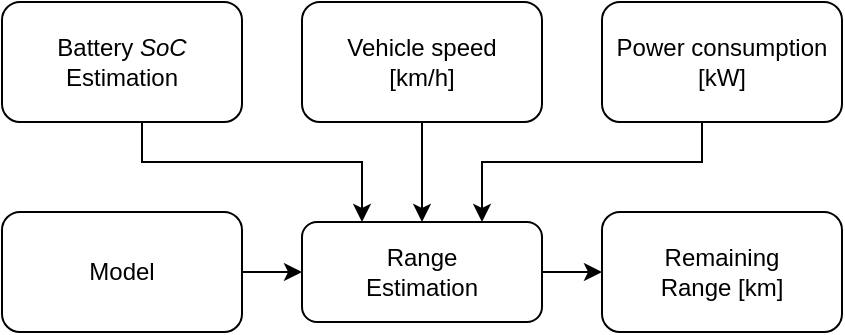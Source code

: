 <mxfile version="16.5.1" type="device"><diagram id="z0GQ9KG_e-gkuGrKsq2B" name="Page-1"><mxGraphModel dx="1610" dy="608" grid="1" gridSize="10" guides="1" tooltips="1" connect="1" arrows="1" fold="1" page="1" pageScale="1" pageWidth="850" pageHeight="1100" math="0" shadow="0"><root><mxCell id="0"/><mxCell id="1" parent="0"/><mxCell id="ZFxUl6cW8GbRTwTyWwCz-14" value="" style="edgeStyle=orthogonalEdgeStyle;rounded=0;jumpStyle=none;orthogonalLoop=1;jettySize=auto;html=1;" parent="1" source="ZFxUl6cW8GbRTwTyWwCz-6" target="ZFxUl6cW8GbRTwTyWwCz-10" edge="1"><mxGeometry relative="1" as="geometry"><Array as="points"><mxPoint x="200" y="130"/><mxPoint x="200" y="130"/></Array></mxGeometry></mxCell><mxCell id="ZFxUl6cW8GbRTwTyWwCz-6" value="Vehicle speed&lt;br&gt;[km/h]" style="rounded=1;whiteSpace=wrap;html=1;" parent="1" vertex="1"><mxGeometry x="140" y="40" width="120" height="60" as="geometry"/></mxCell><mxCell id="ZFxUl6cW8GbRTwTyWwCz-15" value="" style="edgeStyle=orthogonalEdgeStyle;rounded=0;jumpStyle=none;orthogonalLoop=1;jettySize=auto;html=1;entryX=0.75;entryY=0;entryDx=0;entryDy=0;" parent="1" source="ZFxUl6cW8GbRTwTyWwCz-7" target="ZFxUl6cW8GbRTwTyWwCz-10" edge="1"><mxGeometry relative="1" as="geometry"><Array as="points"><mxPoint x="340" y="120"/><mxPoint x="230" y="120"/></Array></mxGeometry></mxCell><mxCell id="ZFxUl6cW8GbRTwTyWwCz-7" value="Power consumption&lt;br&gt;[kW]" style="rounded=1;whiteSpace=wrap;html=1;" parent="1" vertex="1"><mxGeometry x="290" y="40" width="120" height="60" as="geometry"/></mxCell><mxCell id="ZFxUl6cW8GbRTwTyWwCz-17" value="" style="edgeStyle=orthogonalEdgeStyle;rounded=0;jumpStyle=none;orthogonalLoop=1;jettySize=auto;html=1;" parent="1" source="ZFxUl6cW8GbRTwTyWwCz-10" target="ZFxUl6cW8GbRTwTyWwCz-16" edge="1"><mxGeometry relative="1" as="geometry"/></mxCell><mxCell id="ZFxUl6cW8GbRTwTyWwCz-10" value="Range&lt;br&gt;Estimation" style="rounded=1;whiteSpace=wrap;html=1;" parent="1" vertex="1"><mxGeometry x="140" y="150" width="120" height="50" as="geometry"/></mxCell><mxCell id="ZFxUl6cW8GbRTwTyWwCz-16" value="Remaining&lt;br&gt;Range [km]" style="rounded=1;whiteSpace=wrap;html=1;" parent="1" vertex="1"><mxGeometry x="290" y="145" width="120" height="60" as="geometry"/></mxCell><mxCell id="_w0SKOMBHNP57WcstDlS-1" value="Battery &lt;i&gt;SoC&lt;/i&gt; Estimation" style="rounded=1;whiteSpace=wrap;html=1;" vertex="1" parent="1"><mxGeometry x="-10" y="40" width="120" height="60" as="geometry"/></mxCell><mxCell id="_w0SKOMBHNP57WcstDlS-5" value="" style="endArrow=classic;html=1;rounded=0;edgeStyle=orthogonalEdgeStyle;" edge="1" parent="1" source="_w0SKOMBHNP57WcstDlS-1" target="ZFxUl6cW8GbRTwTyWwCz-10"><mxGeometry width="50" height="50" relative="1" as="geometry"><mxPoint x="80" y="170" as="sourcePoint"/><mxPoint x="130" y="120" as="targetPoint"/><Array as="points"><mxPoint x="60" y="120"/><mxPoint x="170" y="120"/></Array></mxGeometry></mxCell><mxCell id="_w0SKOMBHNP57WcstDlS-8" value="" style="edgeStyle=orthogonalEdgeStyle;rounded=0;orthogonalLoop=1;jettySize=auto;html=1;" edge="1" parent="1" source="_w0SKOMBHNP57WcstDlS-7" target="ZFxUl6cW8GbRTwTyWwCz-10"><mxGeometry relative="1" as="geometry"/></mxCell><mxCell id="_w0SKOMBHNP57WcstDlS-7" value="Model" style="rounded=1;whiteSpace=wrap;html=1;" vertex="1" parent="1"><mxGeometry x="-10" y="145" width="120" height="60" as="geometry"/></mxCell></root></mxGraphModel></diagram></mxfile>